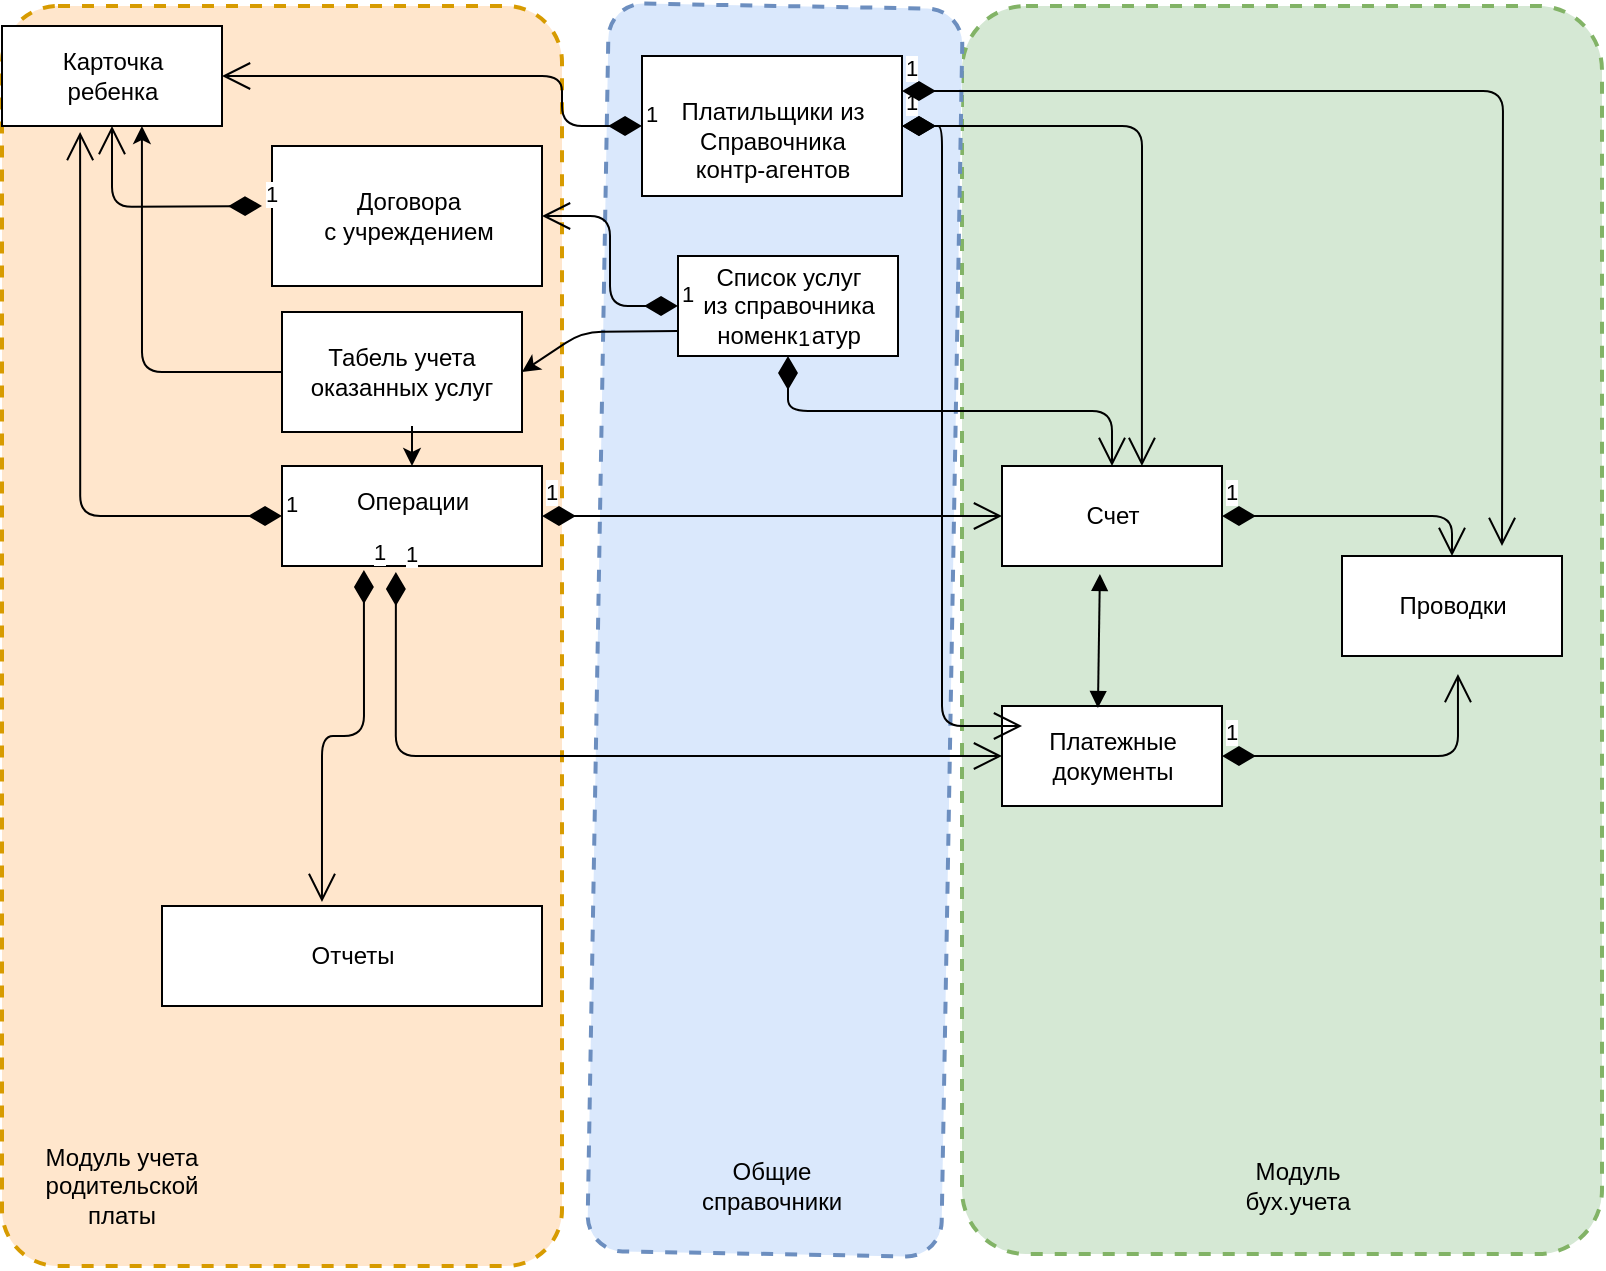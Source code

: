 <mxfile version="10.6.6" type="github"><diagram id="JxNV5JmRyQTWRndTMrCC" name="Page-1"><mxGraphModel dx="834" dy="481" grid="1" gridSize="10" guides="1" tooltips="1" connect="1" arrows="1" fold="1" page="1" pageScale="1" pageWidth="827" pageHeight="1169" background="none" math="0" shadow="0"><root><mxCell id="0"/><mxCell id="a6JJrytg2Igxi4sfRNIK-43" value="Untitled Layer" parent="0"/><mxCell id="xEQUD-EpEhP7Psctuf3c-11" value="" style="strokeWidth=2;rounded=1;arcSize=10;whiteSpace=wrap;html=1;align=center;fontSize=14;dashed=1;fillColor=#d5e8d4;strokeColor=#82b366;" vertex="1" parent="a6JJrytg2Igxi4sfRNIK-43"><mxGeometry x="500" y="10" width="320" height="624" as="geometry"/></mxCell><mxCell id="xEQUD-EpEhP7Psctuf3c-10" value="" style="strokeWidth=2;rounded=1;arcSize=10;whiteSpace=wrap;html=1;align=center;fontSize=14;dashed=1;rotation=1;fillColor=#dae8fc;strokeColor=#6c8ebf;" vertex="1" parent="a6JJrytg2Igxi4sfRNIK-43"><mxGeometry x="318" y="10" width="177" height="624" as="geometry"/></mxCell><mxCell id="xEQUD-EpEhP7Psctuf3c-9" value="" style="strokeWidth=2;rounded=1;arcSize=10;whiteSpace=wrap;html=1;align=center;fontSize=14;strokeColor=#d79b00;dashed=1;fillColor=#ffe6cc;" vertex="1" parent="a6JJrytg2Igxi4sfRNIK-43"><mxGeometry x="20" y="10" width="280" height="630" as="geometry"/></mxCell><mxCell id="xEQUD-EpEhP7Psctuf3c-1" value="Табель учета оказанных услуг" style="rounded=0;whiteSpace=wrap;html=1;" vertex="1" parent="a6JJrytg2Igxi4sfRNIK-43"><mxGeometry x="160" y="163" width="120" height="60" as="geometry"/></mxCell><mxCell id="xEQUD-EpEhP7Psctuf3c-3" value="Табель учета оказанных услуг" style="rounded=0;whiteSpace=wrap;html=1;" vertex="1" parent="a6JJrytg2Igxi4sfRNIK-43"><mxGeometry x="160" y="163" width="120" height="60" as="geometry"/></mxCell><mxCell id="xEQUD-EpEhP7Psctuf3c-4" value="" style="endArrow=classic;html=1;entryX=0.636;entryY=1;entryDx=0;entryDy=0;entryPerimeter=0;exitX=0;exitY=0.5;exitDx=0;exitDy=0;" edge="1" parent="a6JJrytg2Igxi4sfRNIK-43" source="xEQUD-EpEhP7Psctuf3c-3" target="a6JJrytg2Igxi4sfRNIK-1"><mxGeometry width="50" height="50" relative="1" as="geometry"><mxPoint x="20" y="690" as="sourcePoint"/><mxPoint x="70" y="640" as="targetPoint"/><Array as="points"><mxPoint x="90" y="193"/></Array></mxGeometry></mxCell><mxCell id="xEQUD-EpEhP7Psctuf3c-5" value="" style="endArrow=classic;html=1;entryX=1;entryY=0.5;entryDx=0;entryDy=0;exitX=0;exitY=0.75;exitDx=0;exitDy=0;" edge="1" parent="a6JJrytg2Igxi4sfRNIK-43" source="a6JJrytg2Igxi4sfRNIK-6" target="xEQUD-EpEhP7Psctuf3c-3"><mxGeometry width="50" height="50" relative="1" as="geometry"><mxPoint x="20" y="690" as="sourcePoint"/><mxPoint x="70" y="640" as="targetPoint"/><Array as="points"><mxPoint x="310" y="173"/></Array></mxGeometry></mxCell><mxCell id="xEQUD-EpEhP7Psctuf3c-7" style="edgeStyle=orthogonalEdgeStyle;rounded=0;orthogonalLoop=1;jettySize=auto;html=1;entryX=0.5;entryY=0;entryDx=0;entryDy=0;" edge="1" parent="a6JJrytg2Igxi4sfRNIK-43" target="a6JJrytg2Igxi4sfRNIK-7"><mxGeometry relative="1" as="geometry"><mxPoint x="225" y="220" as="sourcePoint"/></mxGeometry></mxCell><mxCell id="1" parent="0"/><mxCell id="a6JJrytg2Igxi4sfRNIK-1" value="&lt;div&gt;Карточка &lt;br&gt;&lt;/div&gt;&lt;div&gt;ребенка&lt;/div&gt;" style="html=1;" parent="1" vertex="1"><mxGeometry x="20" y="20" width="110" height="50" as="geometry"/></mxCell><mxCell id="a6JJrytg2Igxi4sfRNIK-2" value="&lt;div&gt;&lt;br&gt;&lt;/div&gt;&lt;div&gt;Платильщики из &lt;br&gt;&lt;/div&gt;&lt;div&gt;Справочника &lt;br&gt;&lt;/div&gt;&lt;div&gt;контр-агентов&lt;/div&gt;" style="html=1;" parent="1" vertex="1"><mxGeometry x="340" y="35" width="130" height="70" as="geometry"/></mxCell><mxCell id="a6JJrytg2Igxi4sfRNIK-5" value="&lt;div&gt;Договора &lt;br&gt;&lt;/div&gt;&lt;div&gt;с учреждением&lt;/div&gt;" style="html=1;" parent="1" vertex="1"><mxGeometry x="155" y="80" width="135" height="70" as="geometry"/></mxCell><mxCell id="a6JJrytg2Igxi4sfRNIK-6" value="&lt;div&gt;Список услуг&lt;/div&gt;&lt;div&gt;из справочника &lt;br&gt;&lt;/div&gt;&lt;div&gt;номенклатур&lt;br&gt;&lt;/div&gt;" style="html=1;" parent="1" vertex="1"><mxGeometry x="358" y="135" width="110" height="50" as="geometry"/></mxCell><mxCell id="a6JJrytg2Igxi4sfRNIK-7" value="&lt;div&gt;Операции&lt;/div&gt;&lt;div&gt;&lt;br&gt;&lt;/div&gt;" style="html=1;" parent="1" vertex="1"><mxGeometry x="160" y="240" width="130" height="50" as="geometry"/></mxCell><mxCell id="a6JJrytg2Igxi4sfRNIK-8" value="Счет" style="html=1;" parent="1" vertex="1"><mxGeometry x="520" y="240" width="110" height="50" as="geometry"/></mxCell><mxCell id="a6JJrytg2Igxi4sfRNIK-9" value="&lt;div&gt;Платежные &lt;br&gt;&lt;/div&gt;&lt;div&gt;документы&lt;/div&gt;" style="html=1;" parent="1" vertex="1"><mxGeometry x="520" y="360" width="110" height="50" as="geometry"/></mxCell><mxCell id="a6JJrytg2Igxi4sfRNIK-10" value="Проводки" style="html=1;" parent="1" vertex="1"><mxGeometry x="690" y="285" width="110" height="50" as="geometry"/></mxCell><mxCell id="a6JJrytg2Igxi4sfRNIK-22" value="1" style="endArrow=open;html=1;endSize=12;startArrow=diamondThin;startSize=14;startFill=1;edgeStyle=orthogonalEdgeStyle;align=left;verticalAlign=bottom;entryX=1;entryY=0.5;entryDx=0;entryDy=0;exitX=0;exitY=0.5;exitDx=0;exitDy=0;" parent="1" source="a6JJrytg2Igxi4sfRNIK-2" target="a6JJrytg2Igxi4sfRNIK-1" edge="1"><mxGeometry x="-1" y="3" relative="1" as="geometry"><mxPoint x="20" y="390" as="sourcePoint"/><mxPoint x="180" y="390" as="targetPoint"/><Array as="points"><mxPoint x="300" y="70"/><mxPoint x="300" y="45"/></Array></mxGeometry></mxCell><mxCell id="a6JJrytg2Igxi4sfRNIK-23" value="1" style="endArrow=open;html=1;endSize=12;startArrow=diamondThin;startSize=14;startFill=1;edgeStyle=orthogonalEdgeStyle;align=left;verticalAlign=bottom;entryX=0.5;entryY=1;entryDx=0;entryDy=0;" parent="1" target="a6JJrytg2Igxi4sfRNIK-1" edge="1"><mxGeometry x="-1" y="3" relative="1" as="geometry"><mxPoint x="150" y="110" as="sourcePoint"/><mxPoint x="180" y="390" as="targetPoint"/></mxGeometry></mxCell><mxCell id="a6JJrytg2Igxi4sfRNIK-24" value="1" style="endArrow=open;html=1;endSize=12;startArrow=diamondThin;startSize=14;startFill=1;edgeStyle=orthogonalEdgeStyle;align=left;verticalAlign=bottom;entryX=1;entryY=0.5;entryDx=0;entryDy=0;exitX=0;exitY=0.5;exitDx=0;exitDy=0;" parent="1" source="a6JJrytg2Igxi4sfRNIK-6" target="a6JJrytg2Igxi4sfRNIK-5" edge="1"><mxGeometry x="-1" y="3" relative="1" as="geometry"><mxPoint x="20" y="390" as="sourcePoint"/><mxPoint x="180" y="390" as="targetPoint"/></mxGeometry></mxCell><mxCell id="a6JJrytg2Igxi4sfRNIK-25" value="1" style="endArrow=open;html=1;endSize=12;startArrow=diamondThin;startSize=14;startFill=1;edgeStyle=orthogonalEdgeStyle;align=left;verticalAlign=bottom;entryX=0.355;entryY=1.06;entryDx=0;entryDy=0;entryPerimeter=0;exitX=0;exitY=0.5;exitDx=0;exitDy=0;" parent="1" source="a6JJrytg2Igxi4sfRNIK-7" target="a6JJrytg2Igxi4sfRNIK-1" edge="1"><mxGeometry x="-1" y="3" relative="1" as="geometry"><mxPoint x="20" y="390" as="sourcePoint"/><mxPoint x="180" y="390" as="targetPoint"/></mxGeometry></mxCell><mxCell id="a6JJrytg2Igxi4sfRNIK-28" value="1" style="endArrow=open;html=1;endSize=12;startArrow=diamondThin;startSize=14;startFill=1;edgeStyle=orthogonalEdgeStyle;align=left;verticalAlign=bottom;exitX=1;exitY=0.5;exitDx=0;exitDy=0;entryX=0;entryY=0.5;entryDx=0;entryDy=0;" parent="1" source="a6JJrytg2Igxi4sfRNIK-7" target="a6JJrytg2Igxi4sfRNIK-8" edge="1"><mxGeometry x="-1" y="3" relative="1" as="geometry"><mxPoint x="20" y="390" as="sourcePoint"/><mxPoint x="180" y="390" as="targetPoint"/></mxGeometry></mxCell><mxCell id="a6JJrytg2Igxi4sfRNIK-29" value="1" style="endArrow=open;html=1;endSize=12;startArrow=diamondThin;startSize=14;startFill=1;edgeStyle=orthogonalEdgeStyle;align=left;verticalAlign=bottom;exitX=0.438;exitY=1.06;exitDx=0;exitDy=0;exitPerimeter=0;entryX=0;entryY=0.5;entryDx=0;entryDy=0;" parent="1" source="a6JJrytg2Igxi4sfRNIK-7" target="a6JJrytg2Igxi4sfRNIK-9" edge="1"><mxGeometry x="-1" y="3" relative="1" as="geometry"><mxPoint x="20" y="390" as="sourcePoint"/><mxPoint x="180" y="390" as="targetPoint"/><Array as="points"><mxPoint x="217" y="385"/></Array></mxGeometry></mxCell><mxCell id="a6JJrytg2Igxi4sfRNIK-30" value="" style="endArrow=block;startArrow=block;endFill=1;startFill=1;html=1;entryX=0.445;entryY=1.08;entryDx=0;entryDy=0;entryPerimeter=0;exitX=0.436;exitY=0.02;exitDx=0;exitDy=0;exitPerimeter=0;" parent="1" source="a6JJrytg2Igxi4sfRNIK-9" target="a6JJrytg2Igxi4sfRNIK-8" edge="1"><mxGeometry width="160" relative="1" as="geometry"><mxPoint x="20" y="390" as="sourcePoint"/><mxPoint x="180" y="390" as="targetPoint"/></mxGeometry></mxCell><mxCell id="a6JJrytg2Igxi4sfRNIK-31" value="1" style="endArrow=open;html=1;endSize=12;startArrow=diamondThin;startSize=14;startFill=1;edgeStyle=orthogonalEdgeStyle;align=left;verticalAlign=bottom;entryX=0.527;entryY=1.18;entryDx=0;entryDy=0;entryPerimeter=0;exitX=1;exitY=0.5;exitDx=0;exitDy=0;" parent="1" source="a6JJrytg2Igxi4sfRNIK-9" target="a6JJrytg2Igxi4sfRNIK-10" edge="1"><mxGeometry x="-1" y="3" relative="1" as="geometry"><mxPoint x="20" y="430" as="sourcePoint"/><mxPoint x="180" y="430" as="targetPoint"/></mxGeometry></mxCell><mxCell id="a6JJrytg2Igxi4sfRNIK-33" value="1" style="endArrow=open;html=1;endSize=12;startArrow=diamondThin;startSize=14;startFill=1;edgeStyle=orthogonalEdgeStyle;align=left;verticalAlign=bottom;exitX=1;exitY=0.5;exitDx=0;exitDy=0;entryX=0.5;entryY=0;entryDx=0;entryDy=0;" parent="1" source="a6JJrytg2Igxi4sfRNIK-8" target="a6JJrytg2Igxi4sfRNIK-10" edge="1"><mxGeometry x="-1" y="3" relative="1" as="geometry"><mxPoint x="20" y="430" as="sourcePoint"/><mxPoint x="180" y="430" as="targetPoint"/></mxGeometry></mxCell><mxCell id="a6JJrytg2Igxi4sfRNIK-34" value="1" style="endArrow=open;html=1;endSize=12;startArrow=diamondThin;startSize=14;startFill=1;edgeStyle=orthogonalEdgeStyle;align=left;verticalAlign=bottom;exitX=0.5;exitY=1;exitDx=0;exitDy=0;entryX=0.5;entryY=0;entryDx=0;entryDy=0;" parent="1" source="a6JJrytg2Igxi4sfRNIK-6" target="a6JJrytg2Igxi4sfRNIK-8" edge="1"><mxGeometry x="-1" y="3" relative="1" as="geometry"><mxPoint x="20" y="430" as="sourcePoint"/><mxPoint x="180" y="430" as="targetPoint"/></mxGeometry></mxCell><mxCell id="a6JJrytg2Igxi4sfRNIK-35" value="1" style="endArrow=open;html=1;endSize=12;startArrow=diamondThin;startSize=14;startFill=1;edgeStyle=orthogonalEdgeStyle;align=left;verticalAlign=bottom;exitX=1;exitY=0.5;exitDx=0;exitDy=0;entryX=0.636;entryY=0;entryDx=0;entryDy=0;entryPerimeter=0;" parent="1" source="a6JJrytg2Igxi4sfRNIK-2" target="a6JJrytg2Igxi4sfRNIK-8" edge="1"><mxGeometry x="-1" y="3" relative="1" as="geometry"><mxPoint x="20" y="430" as="sourcePoint"/><mxPoint x="180" y="430" as="targetPoint"/></mxGeometry></mxCell><mxCell id="a6JJrytg2Igxi4sfRNIK-36" value="1" style="endArrow=open;html=1;endSize=12;startArrow=diamondThin;startSize=14;startFill=1;edgeStyle=orthogonalEdgeStyle;align=left;verticalAlign=bottom;entryX=0.091;entryY=0.2;entryDx=0;entryDy=0;entryPerimeter=0;" parent="1" source="a6JJrytg2Igxi4sfRNIK-2" target="a6JJrytg2Igxi4sfRNIK-9" edge="1"><mxGeometry x="-1" y="3" relative="1" as="geometry"><mxPoint x="20" y="430" as="sourcePoint"/><mxPoint x="180" y="430" as="targetPoint"/><Array as="points"><mxPoint x="490" y="70"/><mxPoint x="490" y="370"/></Array></mxGeometry></mxCell><mxCell id="a6JJrytg2Igxi4sfRNIK-37" value="1" style="endArrow=open;html=1;endSize=12;startArrow=diamondThin;startSize=14;startFill=1;edgeStyle=orthogonalEdgeStyle;align=left;verticalAlign=bottom;exitX=1;exitY=0.25;exitDx=0;exitDy=0;" parent="1" source="a6JJrytg2Igxi4sfRNIK-2" edge="1"><mxGeometry x="-1" y="3" relative="1" as="geometry"><mxPoint x="20" y="430" as="sourcePoint"/><mxPoint x="770" y="280" as="targetPoint"/></mxGeometry></mxCell><mxCell id="a6JJrytg2Igxi4sfRNIK-39" value="Отчеты" style="html=1;" parent="1" vertex="1"><mxGeometry x="100" y="460" width="190" height="50" as="geometry"/></mxCell><mxCell id="a6JJrytg2Igxi4sfRNIK-41" value="1" style="endArrow=open;html=1;endSize=12;startArrow=diamondThin;startSize=14;startFill=1;edgeStyle=orthogonalEdgeStyle;align=left;verticalAlign=bottom;exitX=0.315;exitY=1.04;exitDx=0;exitDy=0;exitPerimeter=0;entryX=0.421;entryY=-0.04;entryDx=0;entryDy=0;entryPerimeter=0;" parent="1" source="a6JJrytg2Igxi4sfRNIK-7" target="a6JJrytg2Igxi4sfRNIK-39" edge="1"><mxGeometry x="-1" y="3" relative="1" as="geometry"><mxPoint x="20" y="530" as="sourcePoint"/><mxPoint x="70" y="430" as="targetPoint"/></mxGeometry></mxCell><mxCell id="a6JJrytg2Igxi4sfRNIK-50" value="Модуль учета родительской платы" style="text;html=1;strokeColor=none;fillColor=none;align=center;verticalAlign=middle;whiteSpace=wrap;rounded=0;" parent="1" vertex="1"><mxGeometry x="60" y="590" width="40" height="20" as="geometry"/></mxCell><mxCell id="a6JJrytg2Igxi4sfRNIK-52" value="&lt;div&gt;Общие справочники&lt;/div&gt;" style="text;html=1;strokeColor=none;fillColor=none;align=center;verticalAlign=middle;whiteSpace=wrap;rounded=0;" parent="1" vertex="1"><mxGeometry x="385" y="590" width="40" height="20" as="geometry"/></mxCell><mxCell id="a6JJrytg2Igxi4sfRNIK-54" value="Модуль бух.учета" style="text;html=1;strokeColor=none;fillColor=none;align=center;verticalAlign=middle;whiteSpace=wrap;rounded=0;" parent="1" vertex="1"><mxGeometry x="647.5" y="590" width="40" height="20" as="geometry"/></mxCell></root></mxGraphModel></diagram></mxfile>
